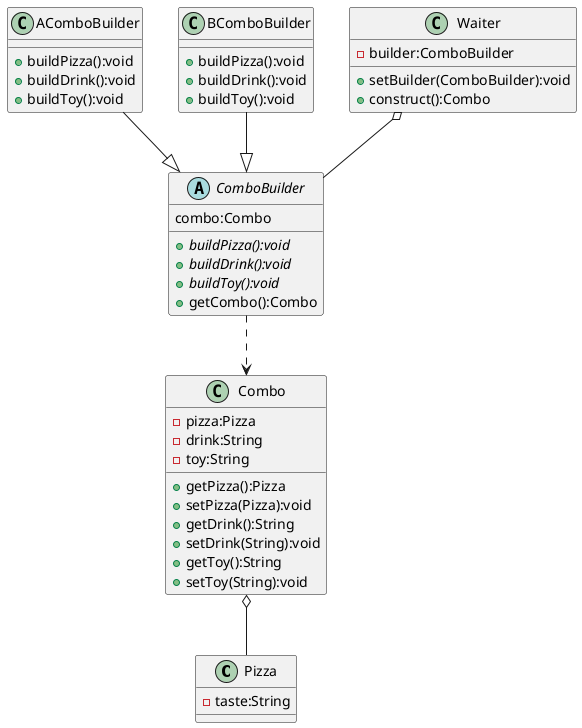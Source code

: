 @startuml
'https://plantuml.com/class-diagram

class Pizza {
    -taste:String
}

'套餐
class Combo {
    -pizza:Pizza
    -drink:String
    -toy:String
    +getPizza():Pizza
    +setPizza(Pizza):void
    +getDrink():String
    +setDrink(String):void
    +getToy():String
    +setToy(String):void
}

'套餐构建者
abstract class ComboBuilder {
    combo:Combo
    +{abstract}buildPizza():void
    +{abstract}buildDrink():void
    +{abstract}buildToy():void
    +getCombo():Combo
}

class AComboBuilder {
    +buildPizza():void
    +buildDrink():void
    +buildToy():void
}

class BComboBuilder {
    +buildPizza():void
    +buildDrink():void
    +buildToy():void
}

'指挥者
class Waiter {
    -builder:ComboBuilder
    +setBuilder(ComboBuilder):void
    +construct():Combo
}

Waiter o-- ComboBuilder
Combo o-- Pizza
ComboBuilder ..> Combo
AComboBuilder --|>ComboBuilder
BComboBuilder --|>ComboBuilder

@enduml